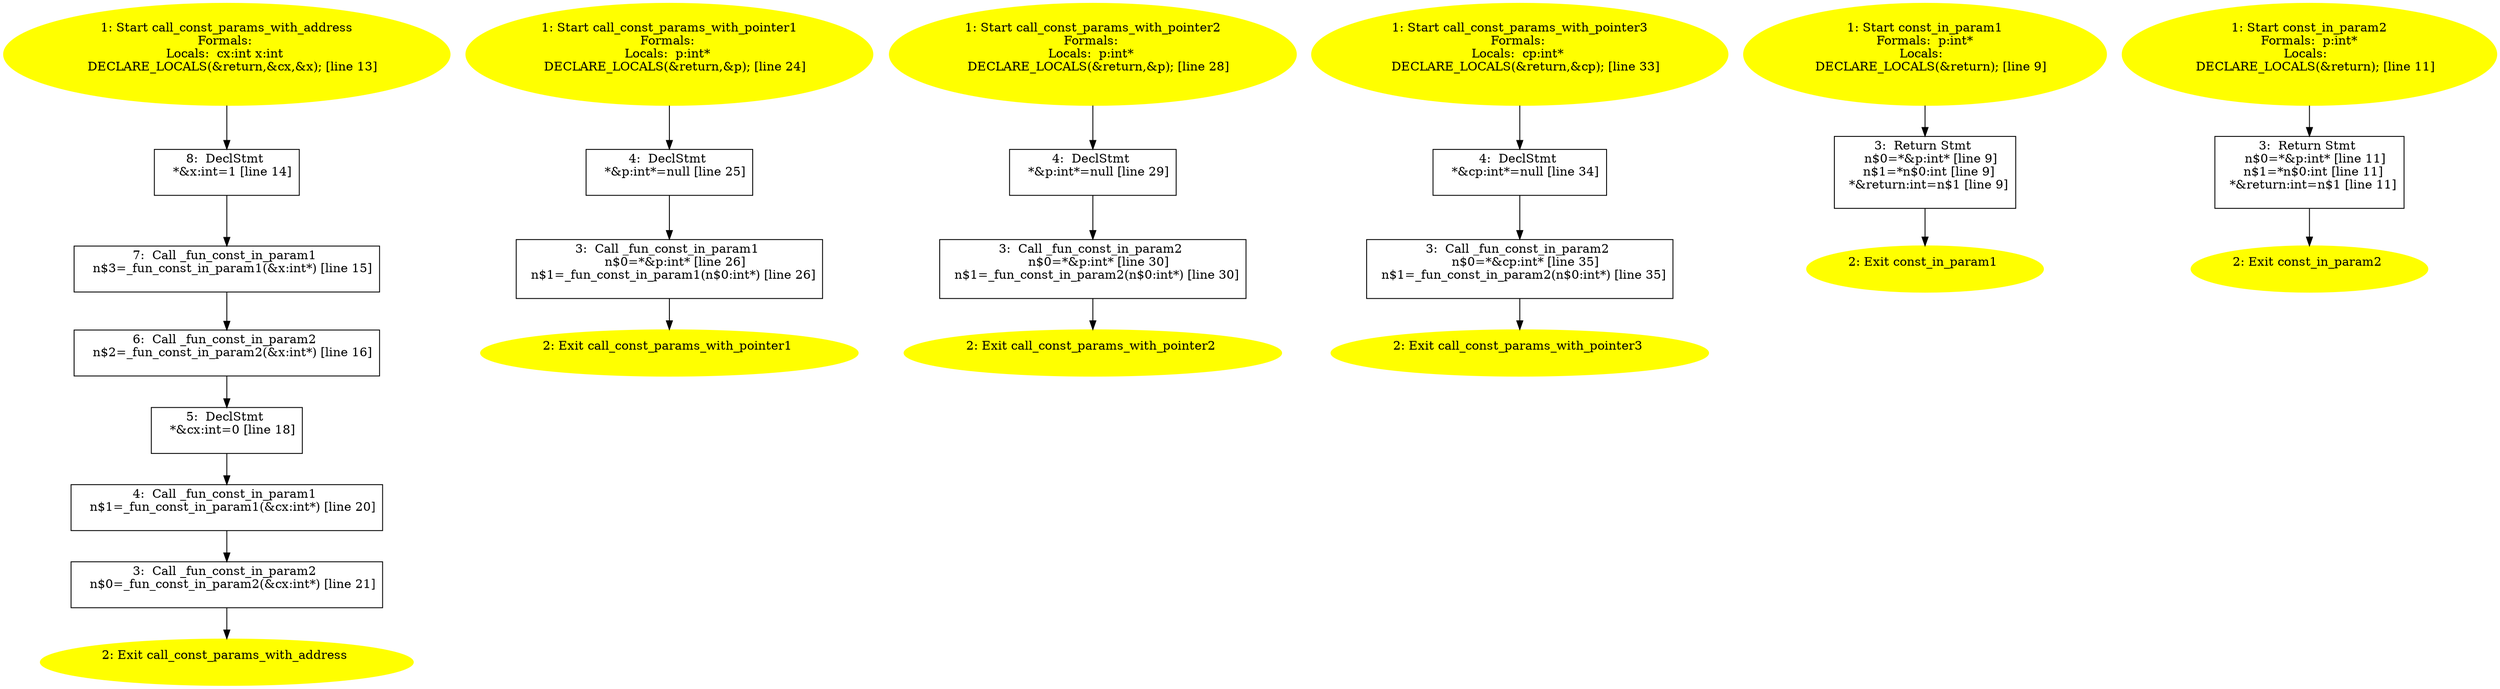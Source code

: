 /* @generated */
digraph iCFG {
"call_const_params_with_address#_Z30call_const_params_with_addressv.e754c92d7d89808473eac017465662b5_1" [label="1: Start call_const_params_with_address\nFormals: \nLocals:  cx:int x:int \n   DECLARE_LOCALS(&return,&cx,&x); [line 13]\n " color=yellow style=filled]
	

	 "call_const_params_with_address#_Z30call_const_params_with_addressv.e754c92d7d89808473eac017465662b5_1" -> "call_const_params_with_address#_Z30call_const_params_with_addressv.e754c92d7d89808473eac017465662b5_8" ;
"call_const_params_with_address#_Z30call_const_params_with_addressv.e754c92d7d89808473eac017465662b5_2" [label="2: Exit call_const_params_with_address \n  " color=yellow style=filled]
	

"call_const_params_with_address#_Z30call_const_params_with_addressv.e754c92d7d89808473eac017465662b5_3" [label="3:  Call _fun_const_in_param2 \n   n$0=_fun_const_in_param2(&cx:int*) [line 21]\n " shape="box"]
	

	 "call_const_params_with_address#_Z30call_const_params_with_addressv.e754c92d7d89808473eac017465662b5_3" -> "call_const_params_with_address#_Z30call_const_params_with_addressv.e754c92d7d89808473eac017465662b5_2" ;
"call_const_params_with_address#_Z30call_const_params_with_addressv.e754c92d7d89808473eac017465662b5_4" [label="4:  Call _fun_const_in_param1 \n   n$1=_fun_const_in_param1(&cx:int*) [line 20]\n " shape="box"]
	

	 "call_const_params_with_address#_Z30call_const_params_with_addressv.e754c92d7d89808473eac017465662b5_4" -> "call_const_params_with_address#_Z30call_const_params_with_addressv.e754c92d7d89808473eac017465662b5_3" ;
"call_const_params_with_address#_Z30call_const_params_with_addressv.e754c92d7d89808473eac017465662b5_5" [label="5:  DeclStmt \n   *&cx:int=0 [line 18]\n " shape="box"]
	

	 "call_const_params_with_address#_Z30call_const_params_with_addressv.e754c92d7d89808473eac017465662b5_5" -> "call_const_params_with_address#_Z30call_const_params_with_addressv.e754c92d7d89808473eac017465662b5_4" ;
"call_const_params_with_address#_Z30call_const_params_with_addressv.e754c92d7d89808473eac017465662b5_6" [label="6:  Call _fun_const_in_param2 \n   n$2=_fun_const_in_param2(&x:int*) [line 16]\n " shape="box"]
	

	 "call_const_params_with_address#_Z30call_const_params_with_addressv.e754c92d7d89808473eac017465662b5_6" -> "call_const_params_with_address#_Z30call_const_params_with_addressv.e754c92d7d89808473eac017465662b5_5" ;
"call_const_params_with_address#_Z30call_const_params_with_addressv.e754c92d7d89808473eac017465662b5_7" [label="7:  Call _fun_const_in_param1 \n   n$3=_fun_const_in_param1(&x:int*) [line 15]\n " shape="box"]
	

	 "call_const_params_with_address#_Z30call_const_params_with_addressv.e754c92d7d89808473eac017465662b5_7" -> "call_const_params_with_address#_Z30call_const_params_with_addressv.e754c92d7d89808473eac017465662b5_6" ;
"call_const_params_with_address#_Z30call_const_params_with_addressv.e754c92d7d89808473eac017465662b5_8" [label="8:  DeclStmt \n   *&x:int=1 [line 14]\n " shape="box"]
	

	 "call_const_params_with_address#_Z30call_const_params_with_addressv.e754c92d7d89808473eac017465662b5_8" -> "call_const_params_with_address#_Z30call_const_params_with_addressv.e754c92d7d89808473eac017465662b5_7" ;
"call_const_params_with_pointer1#_Z31call_const_params_with_pointer1v.95229883c9127e312980c9ae25c8da43_1" [label="1: Start call_const_params_with_pointer1\nFormals: \nLocals:  p:int* \n   DECLARE_LOCALS(&return,&p); [line 24]\n " color=yellow style=filled]
	

	 "call_const_params_with_pointer1#_Z31call_const_params_with_pointer1v.95229883c9127e312980c9ae25c8da43_1" -> "call_const_params_with_pointer1#_Z31call_const_params_with_pointer1v.95229883c9127e312980c9ae25c8da43_4" ;
"call_const_params_with_pointer1#_Z31call_const_params_with_pointer1v.95229883c9127e312980c9ae25c8da43_2" [label="2: Exit call_const_params_with_pointer1 \n  " color=yellow style=filled]
	

"call_const_params_with_pointer1#_Z31call_const_params_with_pointer1v.95229883c9127e312980c9ae25c8da43_3" [label="3:  Call _fun_const_in_param1 \n   n$0=*&p:int* [line 26]\n  n$1=_fun_const_in_param1(n$0:int*) [line 26]\n " shape="box"]
	

	 "call_const_params_with_pointer1#_Z31call_const_params_with_pointer1v.95229883c9127e312980c9ae25c8da43_3" -> "call_const_params_with_pointer1#_Z31call_const_params_with_pointer1v.95229883c9127e312980c9ae25c8da43_2" ;
"call_const_params_with_pointer1#_Z31call_const_params_with_pointer1v.95229883c9127e312980c9ae25c8da43_4" [label="4:  DeclStmt \n   *&p:int*=null [line 25]\n " shape="box"]
	

	 "call_const_params_with_pointer1#_Z31call_const_params_with_pointer1v.95229883c9127e312980c9ae25c8da43_4" -> "call_const_params_with_pointer1#_Z31call_const_params_with_pointer1v.95229883c9127e312980c9ae25c8da43_3" ;
"call_const_params_with_pointer2#_Z31call_const_params_with_pointer2v.d36c25662191fdac9d4028112e2d7d51_1" [label="1: Start call_const_params_with_pointer2\nFormals: \nLocals:  p:int* \n   DECLARE_LOCALS(&return,&p); [line 28]\n " color=yellow style=filled]
	

	 "call_const_params_with_pointer2#_Z31call_const_params_with_pointer2v.d36c25662191fdac9d4028112e2d7d51_1" -> "call_const_params_with_pointer2#_Z31call_const_params_with_pointer2v.d36c25662191fdac9d4028112e2d7d51_4" ;
"call_const_params_with_pointer2#_Z31call_const_params_with_pointer2v.d36c25662191fdac9d4028112e2d7d51_2" [label="2: Exit call_const_params_with_pointer2 \n  " color=yellow style=filled]
	

"call_const_params_with_pointer2#_Z31call_const_params_with_pointer2v.d36c25662191fdac9d4028112e2d7d51_3" [label="3:  Call _fun_const_in_param2 \n   n$0=*&p:int* [line 30]\n  n$1=_fun_const_in_param2(n$0:int*) [line 30]\n " shape="box"]
	

	 "call_const_params_with_pointer2#_Z31call_const_params_with_pointer2v.d36c25662191fdac9d4028112e2d7d51_3" -> "call_const_params_with_pointer2#_Z31call_const_params_with_pointer2v.d36c25662191fdac9d4028112e2d7d51_2" ;
"call_const_params_with_pointer2#_Z31call_const_params_with_pointer2v.d36c25662191fdac9d4028112e2d7d51_4" [label="4:  DeclStmt \n   *&p:int*=null [line 29]\n " shape="box"]
	

	 "call_const_params_with_pointer2#_Z31call_const_params_with_pointer2v.d36c25662191fdac9d4028112e2d7d51_4" -> "call_const_params_with_pointer2#_Z31call_const_params_with_pointer2v.d36c25662191fdac9d4028112e2d7d51_3" ;
"call_const_params_with_pointer3#_Z31call_const_params_with_pointer3v.3e5ec1065082911e42d0566ebc0bf6ed_1" [label="1: Start call_const_params_with_pointer3\nFormals: \nLocals:  cp:int* \n   DECLARE_LOCALS(&return,&cp); [line 33]\n " color=yellow style=filled]
	

	 "call_const_params_with_pointer3#_Z31call_const_params_with_pointer3v.3e5ec1065082911e42d0566ebc0bf6ed_1" -> "call_const_params_with_pointer3#_Z31call_const_params_with_pointer3v.3e5ec1065082911e42d0566ebc0bf6ed_4" ;
"call_const_params_with_pointer3#_Z31call_const_params_with_pointer3v.3e5ec1065082911e42d0566ebc0bf6ed_2" [label="2: Exit call_const_params_with_pointer3 \n  " color=yellow style=filled]
	

"call_const_params_with_pointer3#_Z31call_const_params_with_pointer3v.3e5ec1065082911e42d0566ebc0bf6ed_3" [label="3:  Call _fun_const_in_param2 \n   n$0=*&cp:int* [line 35]\n  n$1=_fun_const_in_param2(n$0:int*) [line 35]\n " shape="box"]
	

	 "call_const_params_with_pointer3#_Z31call_const_params_with_pointer3v.3e5ec1065082911e42d0566ebc0bf6ed_3" -> "call_const_params_with_pointer3#_Z31call_const_params_with_pointer3v.3e5ec1065082911e42d0566ebc0bf6ed_2" ;
"call_const_params_with_pointer3#_Z31call_const_params_with_pointer3v.3e5ec1065082911e42d0566ebc0bf6ed_4" [label="4:  DeclStmt \n   *&cp:int*=null [line 34]\n " shape="box"]
	

	 "call_const_params_with_pointer3#_Z31call_const_params_with_pointer3v.3e5ec1065082911e42d0566ebc0bf6ed_4" -> "call_const_params_with_pointer3#_Z31call_const_params_with_pointer3v.3e5ec1065082911e42d0566ebc0bf6ed_3" ;
"const_in_param1#_Z15const_in_param1PKi.1071f2f253e69ef9bc570605af35bf83_1" [label="1: Start const_in_param1\nFormals:  p:int*\nLocals:  \n   DECLARE_LOCALS(&return); [line 9]\n " color=yellow style=filled]
	

	 "const_in_param1#_Z15const_in_param1PKi.1071f2f253e69ef9bc570605af35bf83_1" -> "const_in_param1#_Z15const_in_param1PKi.1071f2f253e69ef9bc570605af35bf83_3" ;
"const_in_param1#_Z15const_in_param1PKi.1071f2f253e69ef9bc570605af35bf83_2" [label="2: Exit const_in_param1 \n  " color=yellow style=filled]
	

"const_in_param1#_Z15const_in_param1PKi.1071f2f253e69ef9bc570605af35bf83_3" [label="3:  Return Stmt \n   n$0=*&p:int* [line 9]\n  n$1=*n$0:int [line 9]\n  *&return:int=n$1 [line 9]\n " shape="box"]
	

	 "const_in_param1#_Z15const_in_param1PKi.1071f2f253e69ef9bc570605af35bf83_3" -> "const_in_param1#_Z15const_in_param1PKi.1071f2f253e69ef9bc570605af35bf83_2" ;
"const_in_param2#_Z15const_in_param2PKi.659d05c79678837da803a1f8b1bc46c1_1" [label="1: Start const_in_param2\nFormals:  p:int*\nLocals:  \n   DECLARE_LOCALS(&return); [line 11]\n " color=yellow style=filled]
	

	 "const_in_param2#_Z15const_in_param2PKi.659d05c79678837da803a1f8b1bc46c1_1" -> "const_in_param2#_Z15const_in_param2PKi.659d05c79678837da803a1f8b1bc46c1_3" ;
"const_in_param2#_Z15const_in_param2PKi.659d05c79678837da803a1f8b1bc46c1_2" [label="2: Exit const_in_param2 \n  " color=yellow style=filled]
	

"const_in_param2#_Z15const_in_param2PKi.659d05c79678837da803a1f8b1bc46c1_3" [label="3:  Return Stmt \n   n$0=*&p:int* [line 11]\n  n$1=*n$0:int [line 11]\n  *&return:int=n$1 [line 11]\n " shape="box"]
	

	 "const_in_param2#_Z15const_in_param2PKi.659d05c79678837da803a1f8b1bc46c1_3" -> "const_in_param2#_Z15const_in_param2PKi.659d05c79678837da803a1f8b1bc46c1_2" ;
}

